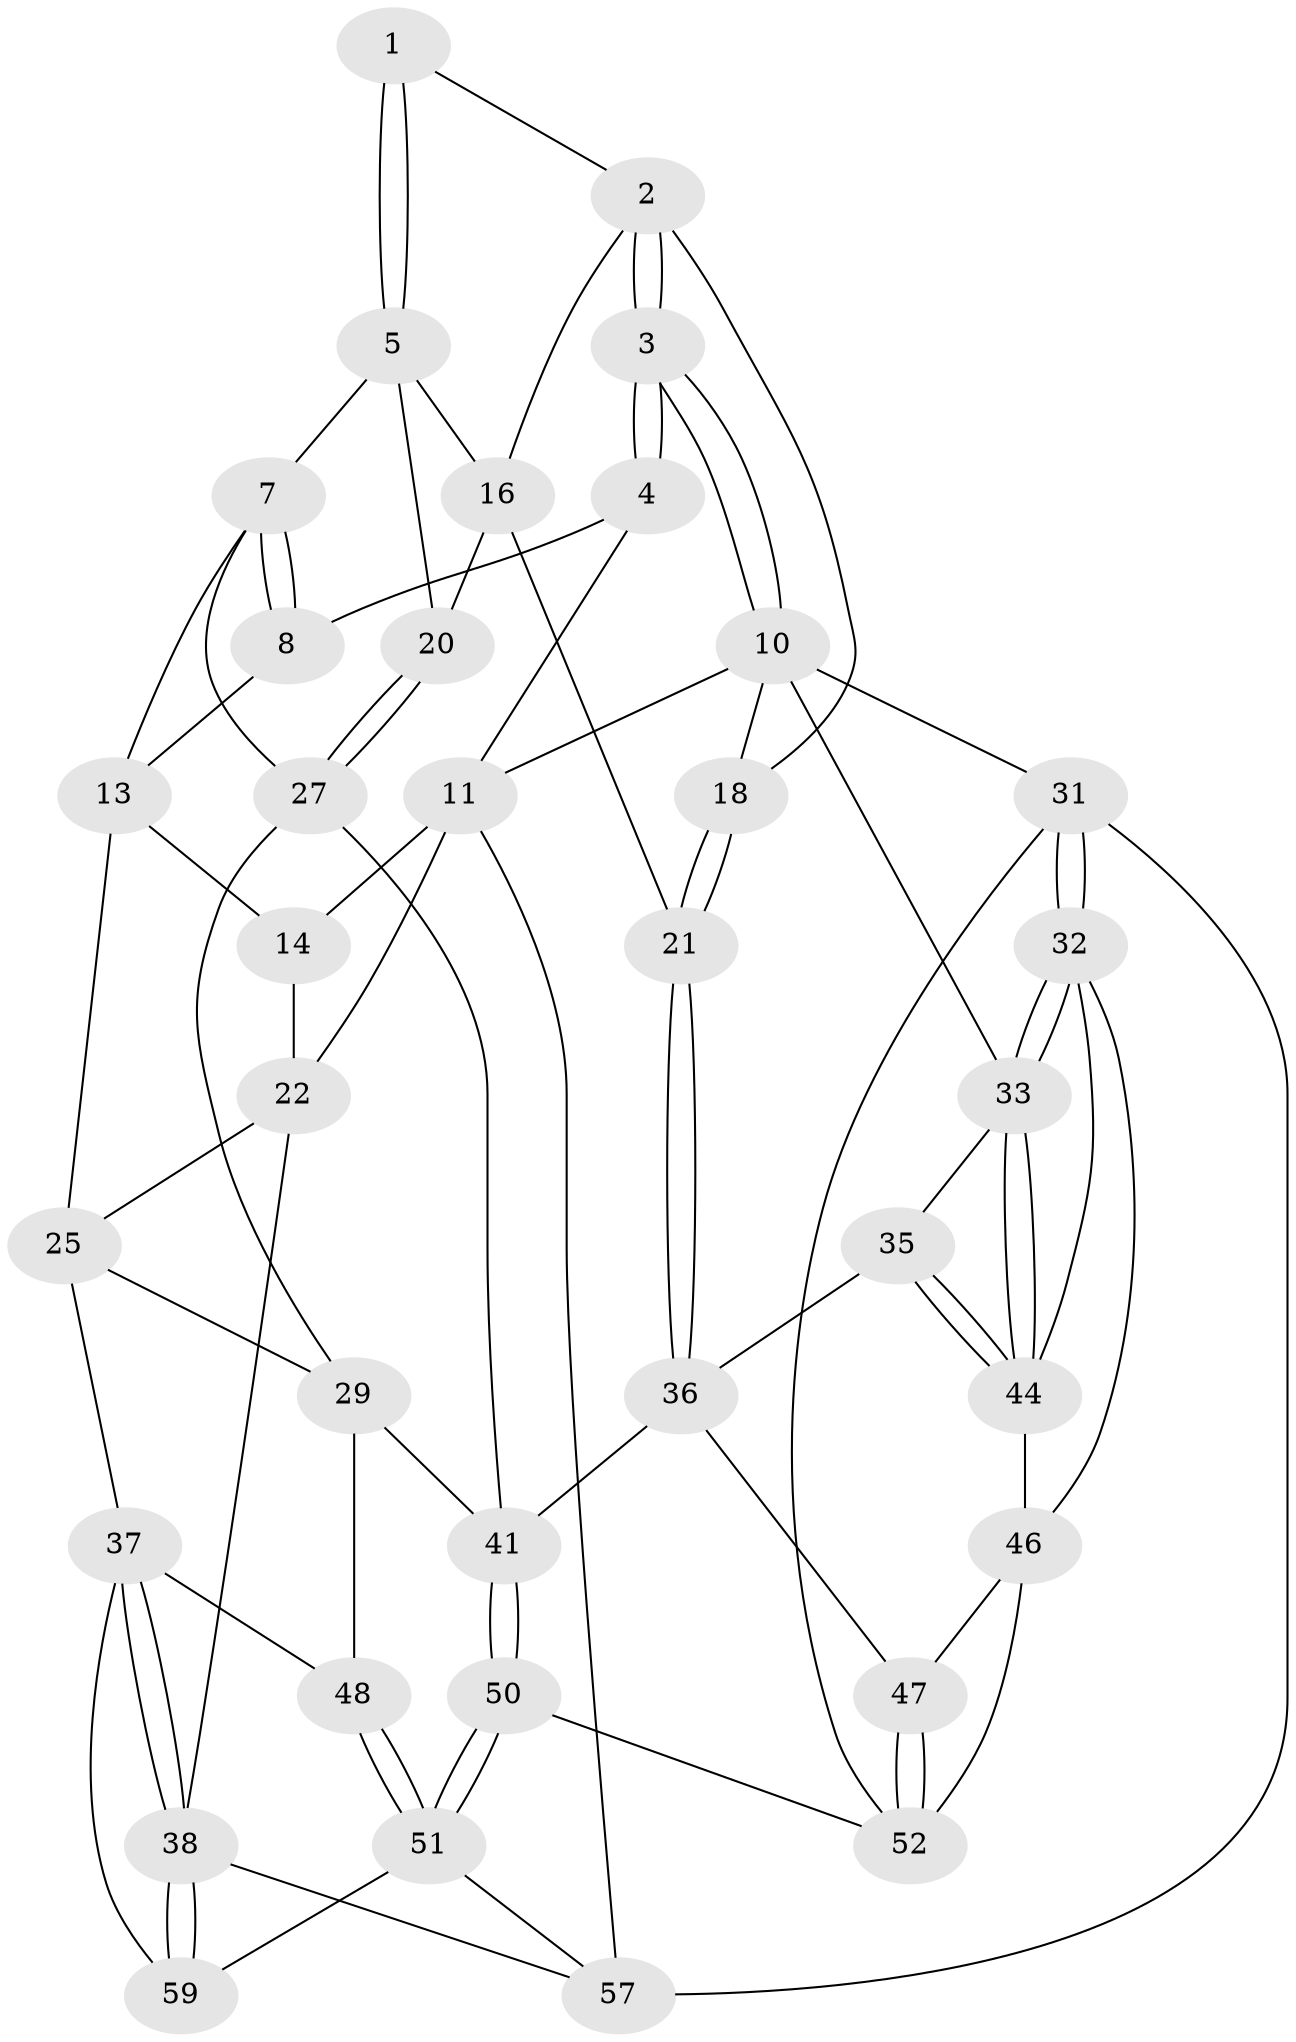 // Generated by graph-tools (version 1.1) at 2025/24/03/03/25 07:24:35]
// undirected, 36 vertices, 84 edges
graph export_dot {
graph [start="1"]
  node [color=gray90,style=filled];
  1 [pos="+0.42912503610425556+0.056808688380141685"];
  2 [pos="+0.6705959684444145+0.09257405919722465",super="+15"];
  3 [pos="+1+0"];
  4 [pos="+0.30251379066505285+0",super="+9"];
  5 [pos="+0.463659397008501+0.16965396866776597",super="+6"];
  7 [pos="+0.3675363504007716+0.28928090468362544",super="+26"];
  8 [pos="+0.33498195085034566+0.2762764885731125"];
  10 [pos="+1+0",super="+17"];
  11 [pos="+0+0",super="+12"];
  13 [pos="+0.2334851335724612+0.28707878042013757",super="+24"];
  14 [pos="+0.14060384393244033+0.2467374844682079"];
  16 [pos="+0.5911533894377011+0.17973845730226157",super="+19"];
  18 [pos="+0.7832667812901979+0.41110521486561863"];
  20 [pos="+0.5730175644892451+0.44911897688490976"];
  21 [pos="+0.7516336308193617+0.4473778378093046"];
  22 [pos="+0+0.3132083436688488",super="+23"];
  25 [pos="+0.1538667457191989+0.5229046312006416",super="+30"];
  27 [pos="+0.5220057365516383+0.5127241735257286",super="+28"];
  29 [pos="+0.30232738957623745+0.6264606791997633",super="+43"];
  31 [pos="+1+1",super="+56"];
  32 [pos="+1+1",super="+55"];
  33 [pos="+1+0.6607241245290744",super="+34"];
  35 [pos="+0.8837208761346258+0.6220148101541916"];
  36 [pos="+0.8055135239247586+0.576301386493227",super="+40"];
  37 [pos="+0.09838079956600469+0.7608797015527465",super="+49"];
  38 [pos="+0+0.9320236443544773",super="+39"];
  41 [pos="+0.5648789054341306+0.7578457959516465",super="+42"];
  44 [pos="+0.9336620955342249+0.6554569078933322",super="+45"];
  46 [pos="+0.74852690059087+0.7979887082237888",super="+53"];
  47 [pos="+0.7287963638644066+0.7761219076797395"];
  48 [pos="+0.40911262878571947+0.8329997573131322"];
  50 [pos="+0.5267153521433089+0.8177902951080552"];
  51 [pos="+0.4688819336146523+0.8789795209101825",super="+58"];
  52 [pos="+0.6647467792865636+0.8854347955229945",super="+54"];
  57 [pos="+0.4776062257651987+1",super="+60"];
  59 [pos="+0.30919050689449495+0.9512866929643401"];
  1 -- 2;
  1 -- 5;
  1 -- 5;
  2 -- 3;
  2 -- 3;
  2 -- 16;
  2 -- 18;
  3 -- 4;
  3 -- 4;
  3 -- 10;
  3 -- 10;
  4 -- 8;
  4 -- 11;
  5 -- 16;
  5 -- 20;
  5 -- 7;
  7 -- 8;
  7 -- 8;
  7 -- 13;
  7 -- 27;
  8 -- 13;
  10 -- 11;
  10 -- 31;
  10 -- 18;
  10 -- 33;
  11 -- 22;
  11 -- 57;
  11 -- 14;
  13 -- 14;
  13 -- 25;
  14 -- 22;
  16 -- 20;
  16 -- 21;
  18 -- 21;
  18 -- 21;
  20 -- 27;
  20 -- 27;
  21 -- 36;
  21 -- 36;
  22 -- 38;
  22 -- 25;
  25 -- 37;
  25 -- 29;
  27 -- 29;
  27 -- 41;
  29 -- 48;
  29 -- 41;
  31 -- 32;
  31 -- 32;
  31 -- 57 [weight=2];
  31 -- 52;
  32 -- 33;
  32 -- 33;
  32 -- 44;
  32 -- 46;
  33 -- 44;
  33 -- 44;
  33 -- 35;
  35 -- 36;
  35 -- 44;
  35 -- 44;
  36 -- 41;
  36 -- 47;
  37 -- 38;
  37 -- 38;
  37 -- 48;
  37 -- 59;
  38 -- 59;
  38 -- 59;
  38 -- 57;
  41 -- 50;
  41 -- 50;
  44 -- 46;
  46 -- 47;
  46 -- 52;
  47 -- 52;
  47 -- 52;
  48 -- 51;
  48 -- 51;
  50 -- 51;
  50 -- 51;
  50 -- 52;
  51 -- 57;
  51 -- 59;
}
